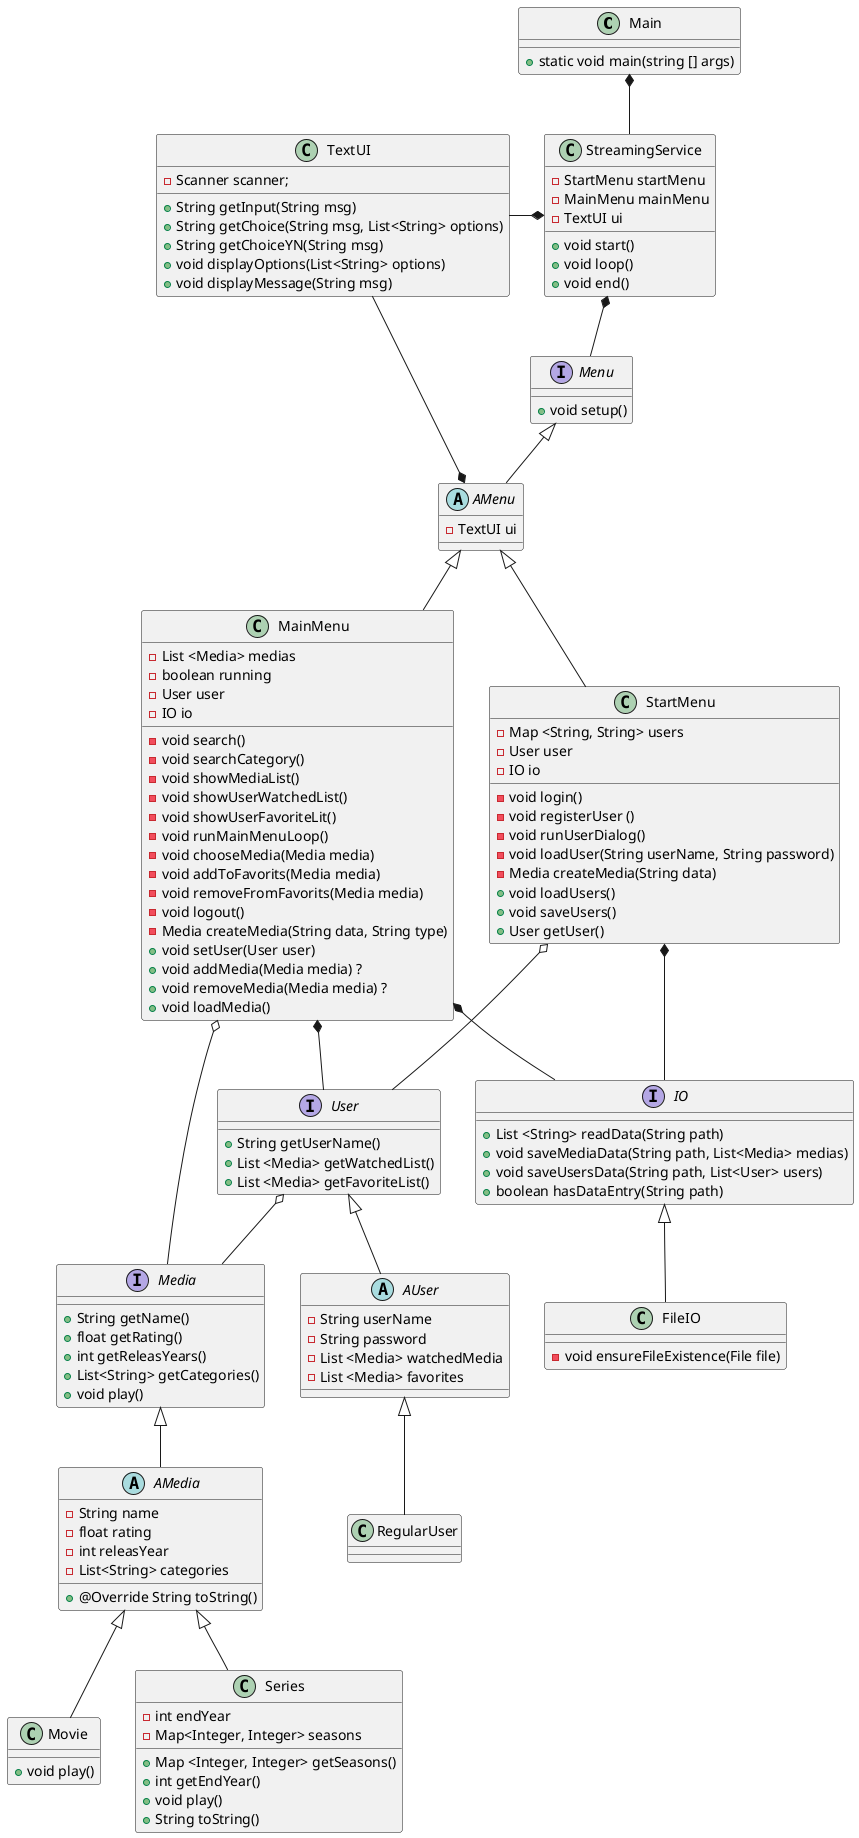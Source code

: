 @startuml
class Main
class StreamingService
interface Menu
abstract class AMenu
class StartMenu
class MainMenu
interface User
abstract class AUser
class RegularUser
interface Media
abstract class AMedia
class Movie
class Series
interface IO
class FileIO
class TextUI

Main *-- StreamingService
StreamingService *-- Menu
Menu <|-- AMenu
AMenu <|-- StartMenu
AMenu <|-- MainMenu
AMenu *-- TextUI
StartMenu *-- IO
MainMenu *-- IO
IO <|-- FileIO
StartMenu o-- User
MainMenu *-- User
User <|-- AUser
AUser <|-- RegularUser
MainMenu o-- Media
User o-- Media
Media <|-- AMedia
AMedia <|-- Movie
AMedia <|-- Series


Main : + static void main(string [] args)


StreamingService : - StartMenu startMenu
StreamingService : - MainMenu mainMenu
StreamingService : - TextUI ui

StreamingService : + void start()
StreamingService : + void loop()
StreamingService : + void end()


StreamingService *-l- TextUI


Menu : + void setup()


AMenu : - TextUI ui


StartMenu : - Map <String, String> users
StartMenu : - User user
StartMenu : - IO io

StartMenu : - void login()
StartMenu : - void registerUser ()
StartMenu : - void runUserDialog()
StartMenu : - void loadUser(String userName, String password)
StartMenu : - Media createMedia(String data)
StartMenu : + void loadUsers()
StartMenu : + void saveUsers()
StartMenu : + User getUser()


MainMenu : - List <Media> medias
MainMenu : - boolean running
MainMenu : - User user
MainMenu : - IO io

MainMenu : - void search()
MainMenu : - void searchCategory()
MainMenu : - void showMediaList()
MainMenu : - void showUserWatchedList()
MainMenu : - void showUserFavoriteLit()
MainMenu : - void runMainMenuLoop()
MainMenu : - void chooseMedia(Media media)
MainMenu : - void addToFavorits(Media media)
MainMenu : - void removeFromFavorits(Media media)
MainMenu : - void logout()
MainMenu : - Media createMedia(String data, String type)
MainMenu : + void setUser(User user)
MainMenu : + void addMedia(Media media) ?
MainMenu : + void removeMedia(Media media) ?
MainMenu : + void loadMedia()


User : + String getUserName()
User : + List <Media> getWatchedList()
User : + List <Media> getFavoriteList()


AUser : - String userName
AUser : - String password
AUser : - List <Media> watchedMedia
AUser : - List <Media> favorites


Media : + String getName()
Media : + float getRating()
Media : + int getReleasYears()
Media : + List<String> getCategories()
Media : + void play()


AMedia : - String name
AMedia : - float rating
AMedia : - int releasYear
AMedia : - List<String> categories

AMedia : + @Override String toString()


Series : - int endYear
Series : - Map<Integer, Integer> seasons
Series : + Map <Integer, Integer> getSeasons()

Series : + int getEndYear()
Series : + void play()
Series : + String toString()


Movie : + void play()


IO : + List <String> readData(String path)
IO : + void saveMediaData(String path, List<Media> medias)
IO : + void saveUsersData(String path, List<User> users)
IO : + boolean hasDataEntry(String path)


FileIO : - void ensureFileExistence(File file)


TextUI : - Scanner scanner;

TextUI : + String getInput(String msg)
TextUI : + String getChoice(String msg, List<String> options)
TextUI : + String getChoiceYN(String msg)
TextUI : + void displayOptions(List<String> options)
TextUI : + void displayMessage(String msg)

@enduml
